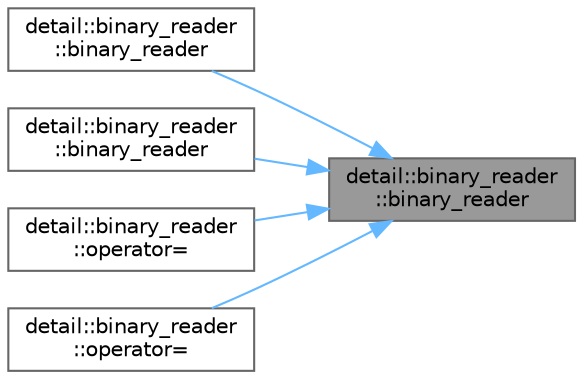 digraph "detail::binary_reader::binary_reader"
{
 // LATEX_PDF_SIZE
  bgcolor="transparent";
  edge [fontname=Helvetica,fontsize=10,labelfontname=Helvetica,labelfontsize=10];
  node [fontname=Helvetica,fontsize=10,shape=box,height=0.2,width=0.4];
  rankdir="RL";
  Node1 [id="Node000001",label="detail::binary_reader\l::binary_reader",height=0.2,width=0.4,color="gray40", fillcolor="grey60", style="filled", fontcolor="black",tooltip="create a binary reader"];
  Node1 -> Node2 [id="edge1_Node000001_Node000002",dir="back",color="steelblue1",style="solid",tooltip=" "];
  Node2 [id="Node000002",label="detail::binary_reader\l::binary_reader",height=0.2,width=0.4,color="grey40", fillcolor="white", style="filled",URL="$classdetail_1_1binary__reader.html#a4197fcaec6f876fd9019c0f6a48c7f0d",tooltip=" "];
  Node1 -> Node3 [id="edge2_Node000001_Node000003",dir="back",color="steelblue1",style="solid",tooltip=" "];
  Node3 [id="Node000003",label="detail::binary_reader\l::binary_reader",height=0.2,width=0.4,color="grey40", fillcolor="white", style="filled",URL="$classdetail_1_1binary__reader.html#a03d3ad5fd319550b8ca4e54ddcf46ba0",tooltip=" "];
  Node1 -> Node4 [id="edge3_Node000001_Node000004",dir="back",color="steelblue1",style="solid",tooltip=" "];
  Node4 [id="Node000004",label="detail::binary_reader\l::operator=",height=0.2,width=0.4,color="grey40", fillcolor="white", style="filled",URL="$classdetail_1_1binary__reader.html#afe5457eb25503d02f42d4e558dbbf554",tooltip=" "];
  Node1 -> Node5 [id="edge4_Node000001_Node000005",dir="back",color="steelblue1",style="solid",tooltip=" "];
  Node5 [id="Node000005",label="detail::binary_reader\l::operator=",height=0.2,width=0.4,color="grey40", fillcolor="white", style="filled",URL="$classdetail_1_1binary__reader.html#a66cae2a279b02a0f575866d7c26445bc",tooltip=" "];
}

